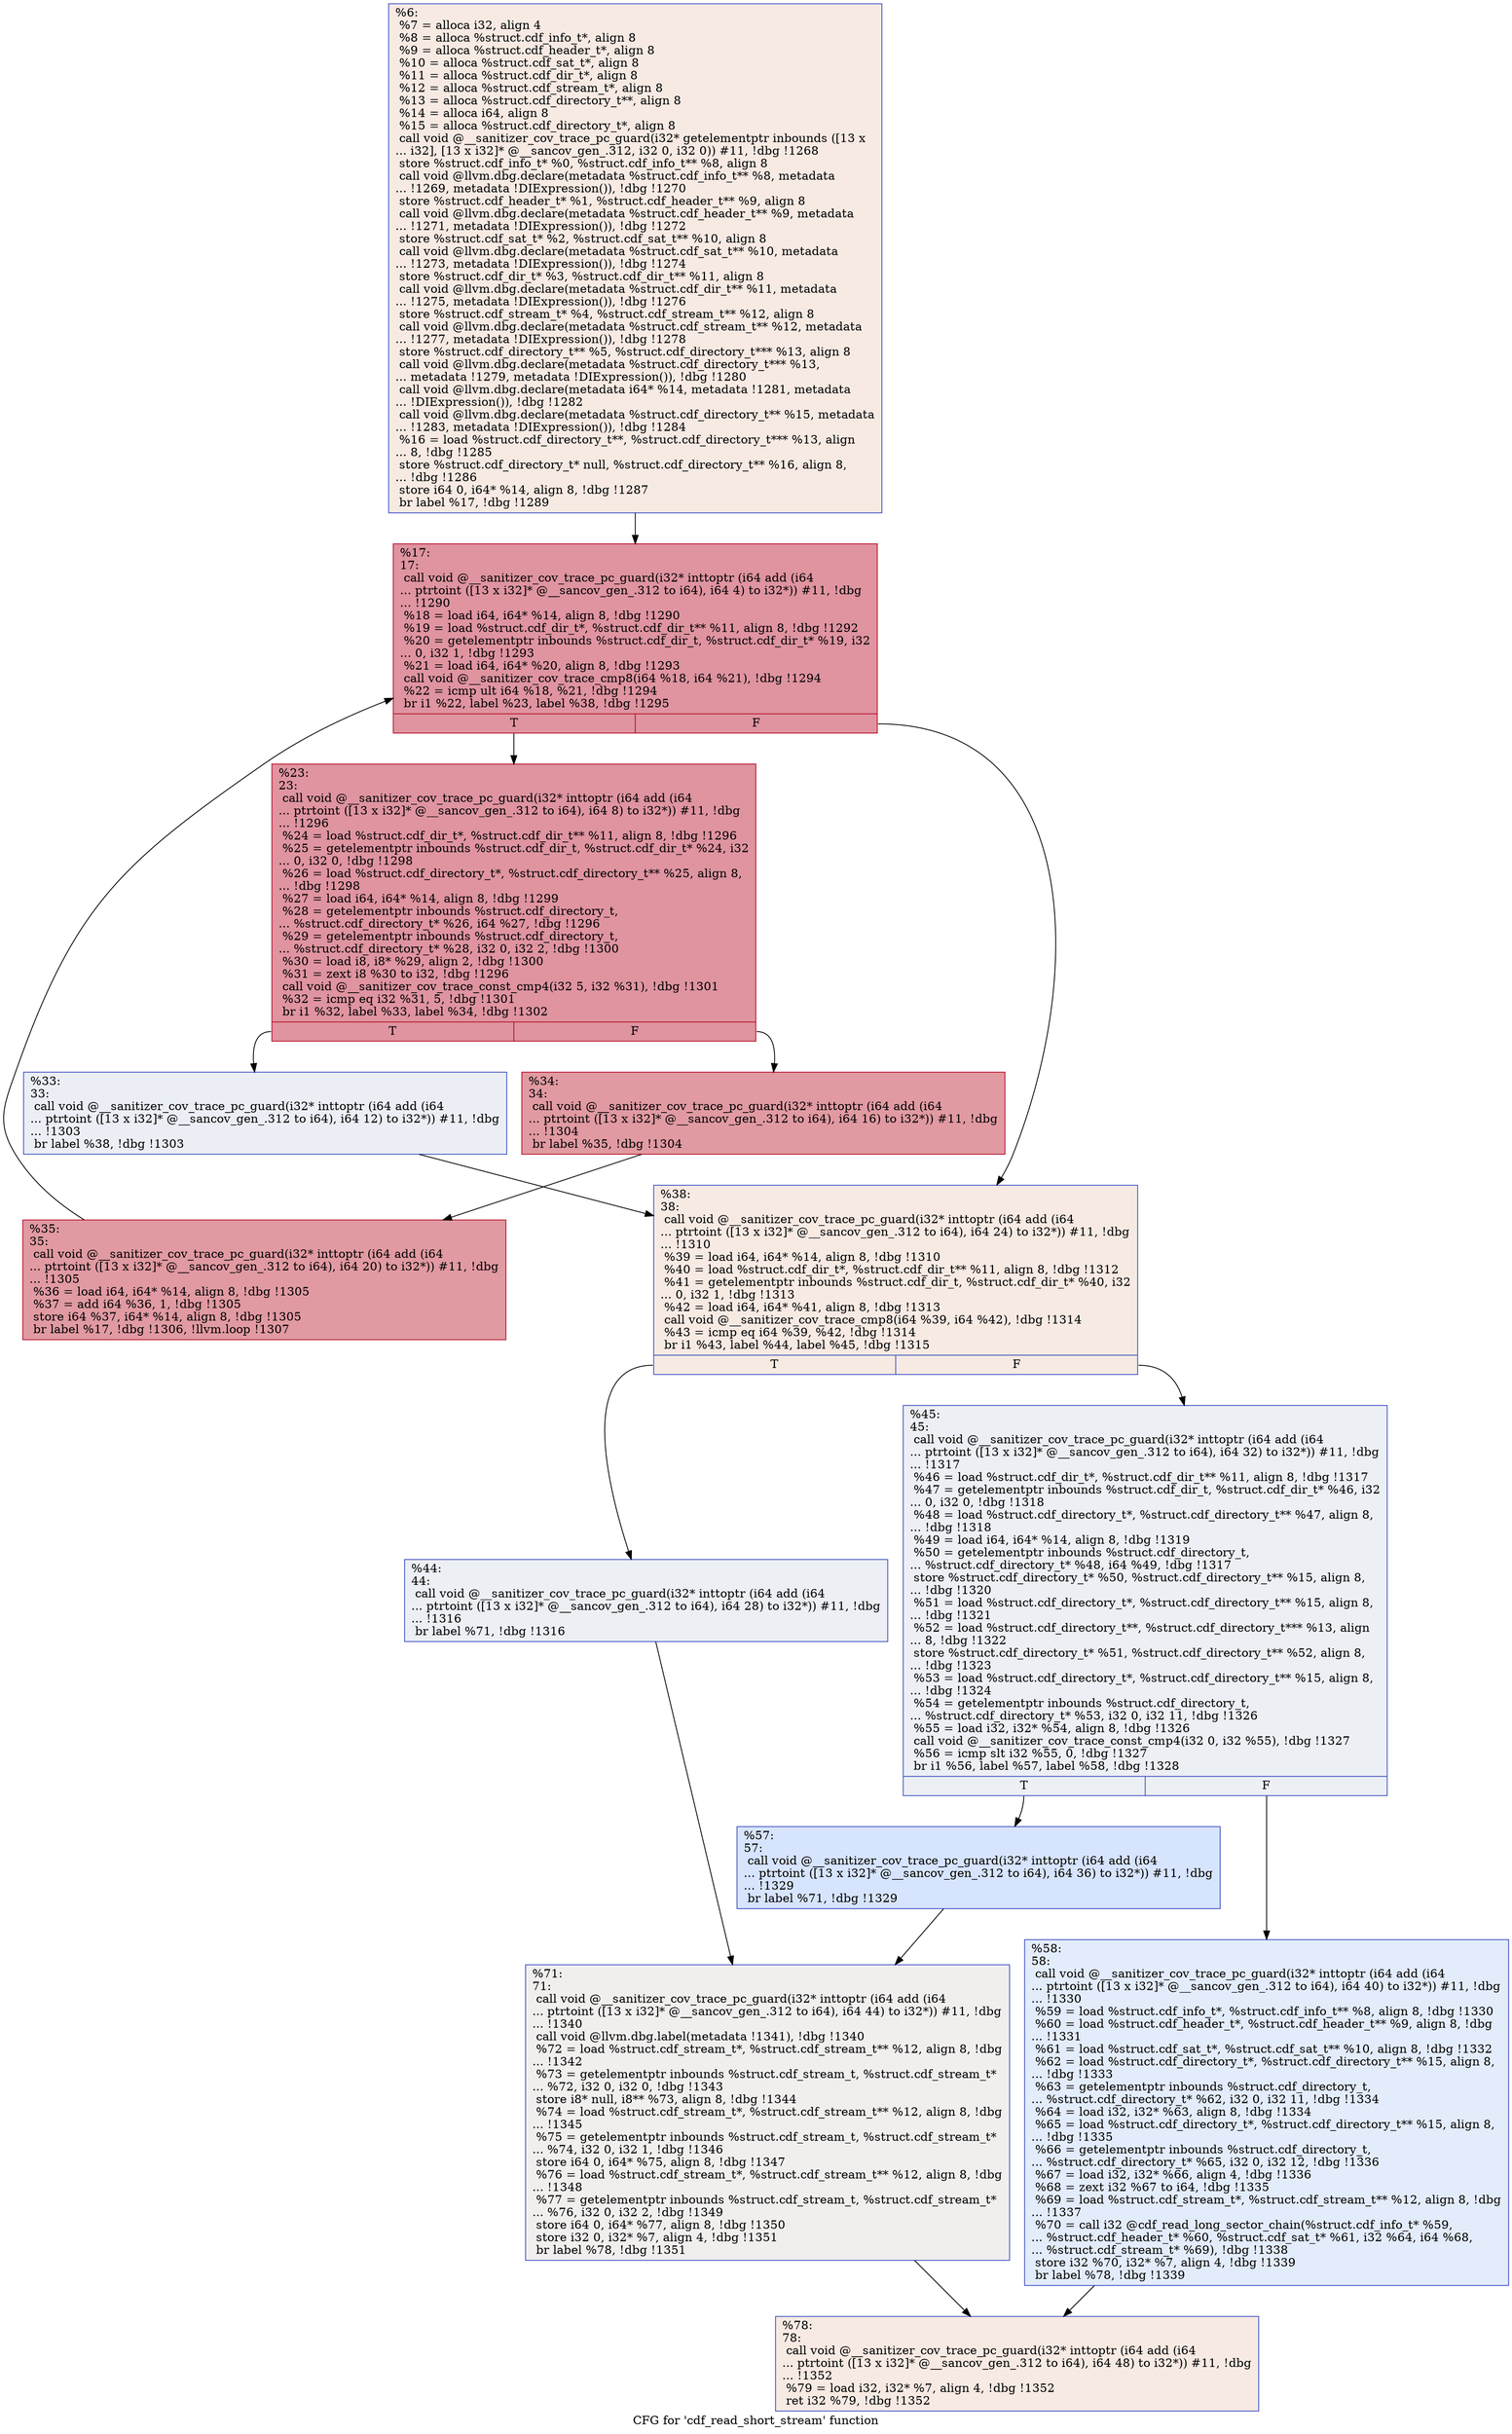digraph "CFG for 'cdf_read_short_stream' function" {
	label="CFG for 'cdf_read_short_stream' function";

	Node0x559c5cfd21f0 [shape=record,color="#3d50c3ff", style=filled, fillcolor="#eed0c070",label="{%6:\l  %7 = alloca i32, align 4\l  %8 = alloca %struct.cdf_info_t*, align 8\l  %9 = alloca %struct.cdf_header_t*, align 8\l  %10 = alloca %struct.cdf_sat_t*, align 8\l  %11 = alloca %struct.cdf_dir_t*, align 8\l  %12 = alloca %struct.cdf_stream_t*, align 8\l  %13 = alloca %struct.cdf_directory_t**, align 8\l  %14 = alloca i64, align 8\l  %15 = alloca %struct.cdf_directory_t*, align 8\l  call void @__sanitizer_cov_trace_pc_guard(i32* getelementptr inbounds ([13 x\l... i32], [13 x i32]* @__sancov_gen_.312, i32 0, i32 0)) #11, !dbg !1268\l  store %struct.cdf_info_t* %0, %struct.cdf_info_t** %8, align 8\l  call void @llvm.dbg.declare(metadata %struct.cdf_info_t** %8, metadata\l... !1269, metadata !DIExpression()), !dbg !1270\l  store %struct.cdf_header_t* %1, %struct.cdf_header_t** %9, align 8\l  call void @llvm.dbg.declare(metadata %struct.cdf_header_t** %9, metadata\l... !1271, metadata !DIExpression()), !dbg !1272\l  store %struct.cdf_sat_t* %2, %struct.cdf_sat_t** %10, align 8\l  call void @llvm.dbg.declare(metadata %struct.cdf_sat_t** %10, metadata\l... !1273, metadata !DIExpression()), !dbg !1274\l  store %struct.cdf_dir_t* %3, %struct.cdf_dir_t** %11, align 8\l  call void @llvm.dbg.declare(metadata %struct.cdf_dir_t** %11, metadata\l... !1275, metadata !DIExpression()), !dbg !1276\l  store %struct.cdf_stream_t* %4, %struct.cdf_stream_t** %12, align 8\l  call void @llvm.dbg.declare(metadata %struct.cdf_stream_t** %12, metadata\l... !1277, metadata !DIExpression()), !dbg !1278\l  store %struct.cdf_directory_t** %5, %struct.cdf_directory_t*** %13, align 8\l  call void @llvm.dbg.declare(metadata %struct.cdf_directory_t*** %13,\l... metadata !1279, metadata !DIExpression()), !dbg !1280\l  call void @llvm.dbg.declare(metadata i64* %14, metadata !1281, metadata\l... !DIExpression()), !dbg !1282\l  call void @llvm.dbg.declare(metadata %struct.cdf_directory_t** %15, metadata\l... !1283, metadata !DIExpression()), !dbg !1284\l  %16 = load %struct.cdf_directory_t**, %struct.cdf_directory_t*** %13, align\l... 8, !dbg !1285\l  store %struct.cdf_directory_t* null, %struct.cdf_directory_t** %16, align 8,\l... !dbg !1286\l  store i64 0, i64* %14, align 8, !dbg !1287\l  br label %17, !dbg !1289\l}"];
	Node0x559c5cfd21f0 -> Node0x559c5cfd22b0;
	Node0x559c5cfd22b0 [shape=record,color="#b70d28ff", style=filled, fillcolor="#b70d2870",label="{%17:\l17:                                               \l  call void @__sanitizer_cov_trace_pc_guard(i32* inttoptr (i64 add (i64\l... ptrtoint ([13 x i32]* @__sancov_gen_.312 to i64), i64 4) to i32*)) #11, !dbg\l... !1290\l  %18 = load i64, i64* %14, align 8, !dbg !1290\l  %19 = load %struct.cdf_dir_t*, %struct.cdf_dir_t** %11, align 8, !dbg !1292\l  %20 = getelementptr inbounds %struct.cdf_dir_t, %struct.cdf_dir_t* %19, i32\l... 0, i32 1, !dbg !1293\l  %21 = load i64, i64* %20, align 8, !dbg !1293\l  call void @__sanitizer_cov_trace_cmp8(i64 %18, i64 %21), !dbg !1294\l  %22 = icmp ult i64 %18, %21, !dbg !1294\l  br i1 %22, label %23, label %38, !dbg !1295\l|{<s0>T|<s1>F}}"];
	Node0x559c5cfd22b0:s0 -> Node0x559c5cfd2300;
	Node0x559c5cfd22b0:s1 -> Node0x559c5cfd2440;
	Node0x559c5cfd2300 [shape=record,color="#b70d28ff", style=filled, fillcolor="#b70d2870",label="{%23:\l23:                                               \l  call void @__sanitizer_cov_trace_pc_guard(i32* inttoptr (i64 add (i64\l... ptrtoint ([13 x i32]* @__sancov_gen_.312 to i64), i64 8) to i32*)) #11, !dbg\l... !1296\l  %24 = load %struct.cdf_dir_t*, %struct.cdf_dir_t** %11, align 8, !dbg !1296\l  %25 = getelementptr inbounds %struct.cdf_dir_t, %struct.cdf_dir_t* %24, i32\l... 0, i32 0, !dbg !1298\l  %26 = load %struct.cdf_directory_t*, %struct.cdf_directory_t** %25, align 8,\l... !dbg !1298\l  %27 = load i64, i64* %14, align 8, !dbg !1299\l  %28 = getelementptr inbounds %struct.cdf_directory_t,\l... %struct.cdf_directory_t* %26, i64 %27, !dbg !1296\l  %29 = getelementptr inbounds %struct.cdf_directory_t,\l... %struct.cdf_directory_t* %28, i32 0, i32 2, !dbg !1300\l  %30 = load i8, i8* %29, align 2, !dbg !1300\l  %31 = zext i8 %30 to i32, !dbg !1296\l  call void @__sanitizer_cov_trace_const_cmp4(i32 5, i32 %31), !dbg !1301\l  %32 = icmp eq i32 %31, 5, !dbg !1301\l  br i1 %32, label %33, label %34, !dbg !1302\l|{<s0>T|<s1>F}}"];
	Node0x559c5cfd2300:s0 -> Node0x559c5cfd2350;
	Node0x559c5cfd2300:s1 -> Node0x559c5cfd23a0;
	Node0x559c5cfd2350 [shape=record,color="#3d50c3ff", style=filled, fillcolor="#d1dae970",label="{%33:\l33:                                               \l  call void @__sanitizer_cov_trace_pc_guard(i32* inttoptr (i64 add (i64\l... ptrtoint ([13 x i32]* @__sancov_gen_.312 to i64), i64 12) to i32*)) #11, !dbg\l... !1303\l  br label %38, !dbg !1303\l}"];
	Node0x559c5cfd2350 -> Node0x559c5cfd2440;
	Node0x559c5cfd23a0 [shape=record,color="#b70d28ff", style=filled, fillcolor="#bb1b2c70",label="{%34:\l34:                                               \l  call void @__sanitizer_cov_trace_pc_guard(i32* inttoptr (i64 add (i64\l... ptrtoint ([13 x i32]* @__sancov_gen_.312 to i64), i64 16) to i32*)) #11, !dbg\l... !1304\l  br label %35, !dbg !1304\l}"];
	Node0x559c5cfd23a0 -> Node0x559c5cfd23f0;
	Node0x559c5cfd23f0 [shape=record,color="#b70d28ff", style=filled, fillcolor="#bb1b2c70",label="{%35:\l35:                                               \l  call void @__sanitizer_cov_trace_pc_guard(i32* inttoptr (i64 add (i64\l... ptrtoint ([13 x i32]* @__sancov_gen_.312 to i64), i64 20) to i32*)) #11, !dbg\l... !1305\l  %36 = load i64, i64* %14, align 8, !dbg !1305\l  %37 = add i64 %36, 1, !dbg !1305\l  store i64 %37, i64* %14, align 8, !dbg !1305\l  br label %17, !dbg !1306, !llvm.loop !1307\l}"];
	Node0x559c5cfd23f0 -> Node0x559c5cfd22b0;
	Node0x559c5cfd2440 [shape=record,color="#3d50c3ff", style=filled, fillcolor="#eed0c070",label="{%38:\l38:                                               \l  call void @__sanitizer_cov_trace_pc_guard(i32* inttoptr (i64 add (i64\l... ptrtoint ([13 x i32]* @__sancov_gen_.312 to i64), i64 24) to i32*)) #11, !dbg\l... !1310\l  %39 = load i64, i64* %14, align 8, !dbg !1310\l  %40 = load %struct.cdf_dir_t*, %struct.cdf_dir_t** %11, align 8, !dbg !1312\l  %41 = getelementptr inbounds %struct.cdf_dir_t, %struct.cdf_dir_t* %40, i32\l... 0, i32 1, !dbg !1313\l  %42 = load i64, i64* %41, align 8, !dbg !1313\l  call void @__sanitizer_cov_trace_cmp8(i64 %39, i64 %42), !dbg !1314\l  %43 = icmp eq i64 %39, %42, !dbg !1314\l  br i1 %43, label %44, label %45, !dbg !1315\l|{<s0>T|<s1>F}}"];
	Node0x559c5cfd2440:s0 -> Node0x559c5cfd2490;
	Node0x559c5cfd2440:s1 -> Node0x559c5cfd24e0;
	Node0x559c5cfd2490 [shape=record,color="#3d50c3ff", style=filled, fillcolor="#d4dbe670",label="{%44:\l44:                                               \l  call void @__sanitizer_cov_trace_pc_guard(i32* inttoptr (i64 add (i64\l... ptrtoint ([13 x i32]* @__sancov_gen_.312 to i64), i64 28) to i32*)) #11, !dbg\l... !1316\l  br label %71, !dbg !1316\l}"];
	Node0x559c5cfd2490 -> Node0x559c5cfd25d0;
	Node0x559c5cfd24e0 [shape=record,color="#3d50c3ff", style=filled, fillcolor="#d4dbe670",label="{%45:\l45:                                               \l  call void @__sanitizer_cov_trace_pc_guard(i32* inttoptr (i64 add (i64\l... ptrtoint ([13 x i32]* @__sancov_gen_.312 to i64), i64 32) to i32*)) #11, !dbg\l... !1317\l  %46 = load %struct.cdf_dir_t*, %struct.cdf_dir_t** %11, align 8, !dbg !1317\l  %47 = getelementptr inbounds %struct.cdf_dir_t, %struct.cdf_dir_t* %46, i32\l... 0, i32 0, !dbg !1318\l  %48 = load %struct.cdf_directory_t*, %struct.cdf_directory_t** %47, align 8,\l... !dbg !1318\l  %49 = load i64, i64* %14, align 8, !dbg !1319\l  %50 = getelementptr inbounds %struct.cdf_directory_t,\l... %struct.cdf_directory_t* %48, i64 %49, !dbg !1317\l  store %struct.cdf_directory_t* %50, %struct.cdf_directory_t** %15, align 8,\l... !dbg !1320\l  %51 = load %struct.cdf_directory_t*, %struct.cdf_directory_t** %15, align 8,\l... !dbg !1321\l  %52 = load %struct.cdf_directory_t**, %struct.cdf_directory_t*** %13, align\l... 8, !dbg !1322\l  store %struct.cdf_directory_t* %51, %struct.cdf_directory_t** %52, align 8,\l... !dbg !1323\l  %53 = load %struct.cdf_directory_t*, %struct.cdf_directory_t** %15, align 8,\l... !dbg !1324\l  %54 = getelementptr inbounds %struct.cdf_directory_t,\l... %struct.cdf_directory_t* %53, i32 0, i32 11, !dbg !1326\l  %55 = load i32, i32* %54, align 8, !dbg !1326\l  call void @__sanitizer_cov_trace_const_cmp4(i32 0, i32 %55), !dbg !1327\l  %56 = icmp slt i32 %55, 0, !dbg !1327\l  br i1 %56, label %57, label %58, !dbg !1328\l|{<s0>T|<s1>F}}"];
	Node0x559c5cfd24e0:s0 -> Node0x559c5cfd2530;
	Node0x559c5cfd24e0:s1 -> Node0x559c5cfd2580;
	Node0x559c5cfd2530 [shape=record,color="#3d50c3ff", style=filled, fillcolor="#a5c3fe70",label="{%57:\l57:                                               \l  call void @__sanitizer_cov_trace_pc_guard(i32* inttoptr (i64 add (i64\l... ptrtoint ([13 x i32]* @__sancov_gen_.312 to i64), i64 36) to i32*)) #11, !dbg\l... !1329\l  br label %71, !dbg !1329\l}"];
	Node0x559c5cfd2530 -> Node0x559c5cfd25d0;
	Node0x559c5cfd2580 [shape=record,color="#3d50c3ff", style=filled, fillcolor="#bfd3f670",label="{%58:\l58:                                               \l  call void @__sanitizer_cov_trace_pc_guard(i32* inttoptr (i64 add (i64\l... ptrtoint ([13 x i32]* @__sancov_gen_.312 to i64), i64 40) to i32*)) #11, !dbg\l... !1330\l  %59 = load %struct.cdf_info_t*, %struct.cdf_info_t** %8, align 8, !dbg !1330\l  %60 = load %struct.cdf_header_t*, %struct.cdf_header_t** %9, align 8, !dbg\l... !1331\l  %61 = load %struct.cdf_sat_t*, %struct.cdf_sat_t** %10, align 8, !dbg !1332\l  %62 = load %struct.cdf_directory_t*, %struct.cdf_directory_t** %15, align 8,\l... !dbg !1333\l  %63 = getelementptr inbounds %struct.cdf_directory_t,\l... %struct.cdf_directory_t* %62, i32 0, i32 11, !dbg !1334\l  %64 = load i32, i32* %63, align 8, !dbg !1334\l  %65 = load %struct.cdf_directory_t*, %struct.cdf_directory_t** %15, align 8,\l... !dbg !1335\l  %66 = getelementptr inbounds %struct.cdf_directory_t,\l... %struct.cdf_directory_t* %65, i32 0, i32 12, !dbg !1336\l  %67 = load i32, i32* %66, align 4, !dbg !1336\l  %68 = zext i32 %67 to i64, !dbg !1335\l  %69 = load %struct.cdf_stream_t*, %struct.cdf_stream_t** %12, align 8, !dbg\l... !1337\l  %70 = call i32 @cdf_read_long_sector_chain(%struct.cdf_info_t* %59,\l... %struct.cdf_header_t* %60, %struct.cdf_sat_t* %61, i32 %64, i64 %68,\l... %struct.cdf_stream_t* %69), !dbg !1338\l  store i32 %70, i32* %7, align 4, !dbg !1339\l  br label %78, !dbg !1339\l}"];
	Node0x559c5cfd2580 -> Node0x559c5cfd2620;
	Node0x559c5cfd25d0 [shape=record,color="#3d50c3ff", style=filled, fillcolor="#e0dbd870",label="{%71:\l71:                                               \l  call void @__sanitizer_cov_trace_pc_guard(i32* inttoptr (i64 add (i64\l... ptrtoint ([13 x i32]* @__sancov_gen_.312 to i64), i64 44) to i32*)) #11, !dbg\l... !1340\l  call void @llvm.dbg.label(metadata !1341), !dbg !1340\l  %72 = load %struct.cdf_stream_t*, %struct.cdf_stream_t** %12, align 8, !dbg\l... !1342\l  %73 = getelementptr inbounds %struct.cdf_stream_t, %struct.cdf_stream_t*\l... %72, i32 0, i32 0, !dbg !1343\l  store i8* null, i8** %73, align 8, !dbg !1344\l  %74 = load %struct.cdf_stream_t*, %struct.cdf_stream_t** %12, align 8, !dbg\l... !1345\l  %75 = getelementptr inbounds %struct.cdf_stream_t, %struct.cdf_stream_t*\l... %74, i32 0, i32 1, !dbg !1346\l  store i64 0, i64* %75, align 8, !dbg !1347\l  %76 = load %struct.cdf_stream_t*, %struct.cdf_stream_t** %12, align 8, !dbg\l... !1348\l  %77 = getelementptr inbounds %struct.cdf_stream_t, %struct.cdf_stream_t*\l... %76, i32 0, i32 2, !dbg !1349\l  store i64 0, i64* %77, align 8, !dbg !1350\l  store i32 0, i32* %7, align 4, !dbg !1351\l  br label %78, !dbg !1351\l}"];
	Node0x559c5cfd25d0 -> Node0x559c5cfd2620;
	Node0x559c5cfd2620 [shape=record,color="#3d50c3ff", style=filled, fillcolor="#eed0c070",label="{%78:\l78:                                               \l  call void @__sanitizer_cov_trace_pc_guard(i32* inttoptr (i64 add (i64\l... ptrtoint ([13 x i32]* @__sancov_gen_.312 to i64), i64 48) to i32*)) #11, !dbg\l... !1352\l  %79 = load i32, i32* %7, align 4, !dbg !1352\l  ret i32 %79, !dbg !1352\l}"];
}
